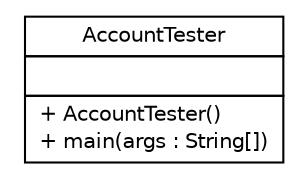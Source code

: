 #!/usr/local/bin/dot
#
# Class diagram 
# Generated by UMLGraph version R5_6 (http://www.umlgraph.org/)
#

digraph G {
	edge [fontname="Helvetica",fontsize=10,labelfontname="Helvetica",labelfontsize=10];
	node [fontname="Helvetica",fontsize=10,shape=plaintext];
	nodesep=0.25;
	ranksep=0.5;
	// sorcer.account.requestor.AccountTester
	c79741 [label=<<table title="sorcer.account.requestor.AccountTester" border="0" cellborder="1" cellspacing="0" cellpadding="2" port="p" href="./AccountTester.html">
		<tr><td><table border="0" cellspacing="0" cellpadding="1">
<tr><td align="center" balign="center"> AccountTester </td></tr>
		</table></td></tr>
		<tr><td><table border="0" cellspacing="0" cellpadding="1">
<tr><td align="left" balign="left">  </td></tr>
		</table></td></tr>
		<tr><td><table border="0" cellspacing="0" cellpadding="1">
<tr><td align="left" balign="left"> + AccountTester() </td></tr>
<tr><td align="left" balign="left"> + main(args : String[]) </td></tr>
		</table></td></tr>
		</table>>, URL="./AccountTester.html", fontname="Helvetica", fontcolor="black", fontsize=10.0];
}

